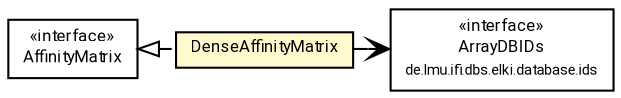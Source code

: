#!/usr/local/bin/dot
#
# Class diagram 
# Generated by UMLGraph version R5_7_2-60-g0e99a6 (http://www.spinellis.gr/umlgraph/)
#

digraph G {
	graph [fontnames="svg"]
	edge [fontname="Roboto",fontsize=7,labelfontname="Roboto",labelfontsize=7,color="black"];
	node [fontname="Roboto",fontcolor="black",fontsize=8,shape=plaintext,margin=0,width=0,height=0];
	nodesep=0.15;
	ranksep=0.25;
	rankdir=LR;
	// de.lmu.ifi.dbs.elki.algorithm.projection.DenseAffinityMatrix
	c3247863 [label=<<table title="de.lmu.ifi.dbs.elki.algorithm.projection.DenseAffinityMatrix" border="0" cellborder="1" cellspacing="0" cellpadding="2" bgcolor="lemonChiffon" href="DenseAffinityMatrix.html" target="_parent">
		<tr><td><table border="0" cellspacing="0" cellpadding="1">
		<tr><td align="center" balign="center"> <font face="Roboto">DenseAffinityMatrix</font> </td></tr>
		</table></td></tr>
		</table>>, URL="DenseAffinityMatrix.html"];
	// de.lmu.ifi.dbs.elki.algorithm.projection.AffinityMatrix
	c3247874 [label=<<table title="de.lmu.ifi.dbs.elki.algorithm.projection.AffinityMatrix" border="0" cellborder="1" cellspacing="0" cellpadding="2" href="AffinityMatrix.html" target="_parent">
		<tr><td><table border="0" cellspacing="0" cellpadding="1">
		<tr><td align="center" balign="center"> &#171;interface&#187; </td></tr>
		<tr><td align="center" balign="center"> <font face="Roboto">AffinityMatrix</font> </td></tr>
		</table></td></tr>
		</table>>, URL="AffinityMatrix.html"];
	// de.lmu.ifi.dbs.elki.database.ids.ArrayDBIDs
	c3249048 [label=<<table title="de.lmu.ifi.dbs.elki.database.ids.ArrayDBIDs" border="0" cellborder="1" cellspacing="0" cellpadding="2" href="../../database/ids/ArrayDBIDs.html" target="_parent">
		<tr><td><table border="0" cellspacing="0" cellpadding="1">
		<tr><td align="center" balign="center"> &#171;interface&#187; </td></tr>
		<tr><td align="center" balign="center"> <font face="Roboto">ArrayDBIDs</font> </td></tr>
		<tr><td align="center" balign="center"> <font face="Roboto" point-size="7.0">de.lmu.ifi.dbs.elki.database.ids</font> </td></tr>
		</table></td></tr>
		</table>>, URL="../../database/ids/ArrayDBIDs.html"];
	// de.lmu.ifi.dbs.elki.algorithm.projection.DenseAffinityMatrix implements de.lmu.ifi.dbs.elki.algorithm.projection.AffinityMatrix
	c3247874 -> c3247863 [arrowtail=empty,style=dashed,dir=back,weight=9];
	// de.lmu.ifi.dbs.elki.algorithm.projection.DenseAffinityMatrix navassoc de.lmu.ifi.dbs.elki.database.ids.ArrayDBIDs
	c3247863 -> c3249048 [arrowhead=open,weight=1];
}

